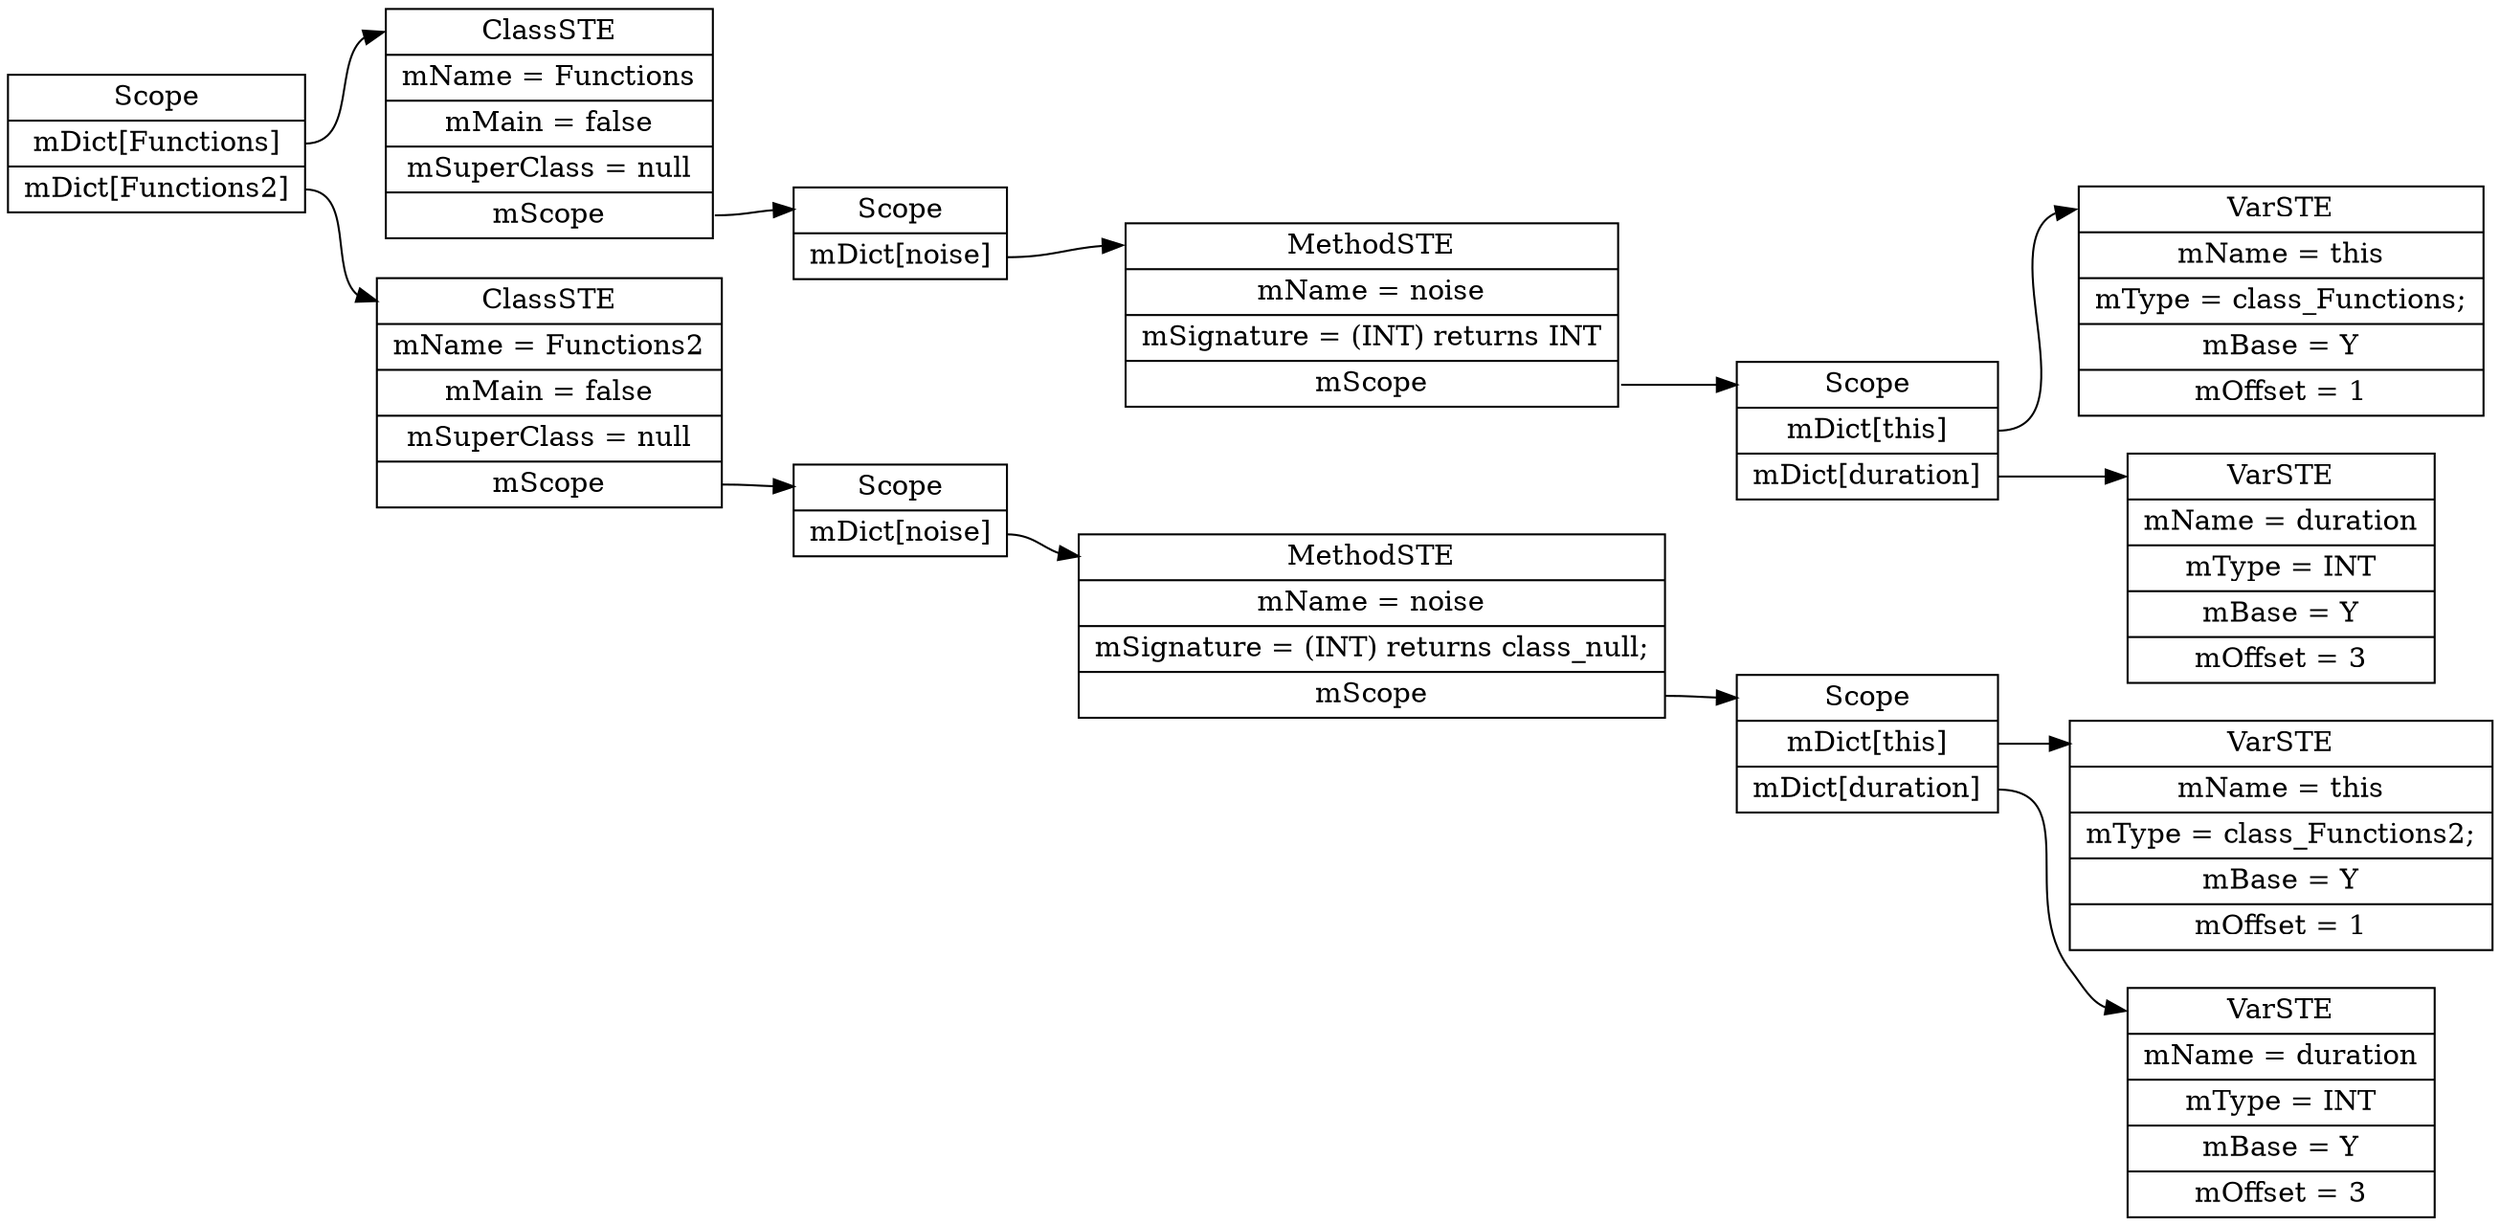 digraph SymTable {
	graph [rankdir="LR"];
	node [shape=record];
	0 [label=" <f0> Scope | <f1> mDict\[Functions\] | <f2> mDict\[Functions2\] "];
	0:<f1> -> 1:<f0>;
	1 [label=" <f0> ClassSTE | <f1> mName = Functions| <f2> mMain = false| <f3> mSuperClass = null| <f4> mScope "];
	1:<f4> -> 2:<f0>;
	2 [label=" <f0> Scope | <f1> mDict\[noise\] "];
	2:<f1> -> 3:<f0>;
	3 [label=" <f0> MethodSTE | <f1> mName = noise| <f2> mSignature = (INT) returns INT| <f3> mScope "];
	3:<f3> -> 4:<f0>;
	4 [label=" <f0> Scope | <f1> mDict\[this\] | <f2> mDict\[duration\] "];
	4:<f1> -> 5:<f0>;
	5 [label=" <f0> VarSTE | <f1> mName = this| <f2> mType = class_Functions;| <f3> mBase = Y| <f4> mOffset = 1"];
	4:<f2> -> 6:<f0>;
	6 [label=" <f0> VarSTE | <f1> mName = duration| <f2> mType = INT| <f3> mBase = Y| <f4> mOffset = 3"];
	0:<f2> -> 7:<f0>;
	7 [label=" <f0> ClassSTE | <f1> mName = Functions2| <f2> mMain = false| <f3> mSuperClass = null| <f4> mScope "];
	7:<f4> -> 8:<f0>;
	8 [label=" <f0> Scope | <f1> mDict\[noise\] "];
	8:<f1> -> 9:<f0>;
	9 [label=" <f0> MethodSTE | <f1> mName = noise| <f2> mSignature = (INT) returns class_null;| <f3> mScope "];
	9:<f3> -> 10:<f0>;
	10 [label=" <f0> Scope | <f1> mDict\[this\] | <f2> mDict\[duration\] "];
	10:<f1> -> 11:<f0>;
	11 [label=" <f0> VarSTE | <f1> mName = this| <f2> mType = class_Functions2;| <f3> mBase = Y| <f4> mOffset = 1"];
	10:<f2> -> 12:<f0>;
	12 [label=" <f0> VarSTE | <f1> mName = duration| <f2> mType = INT| <f3> mBase = Y| <f4> mOffset = 3"];
}
